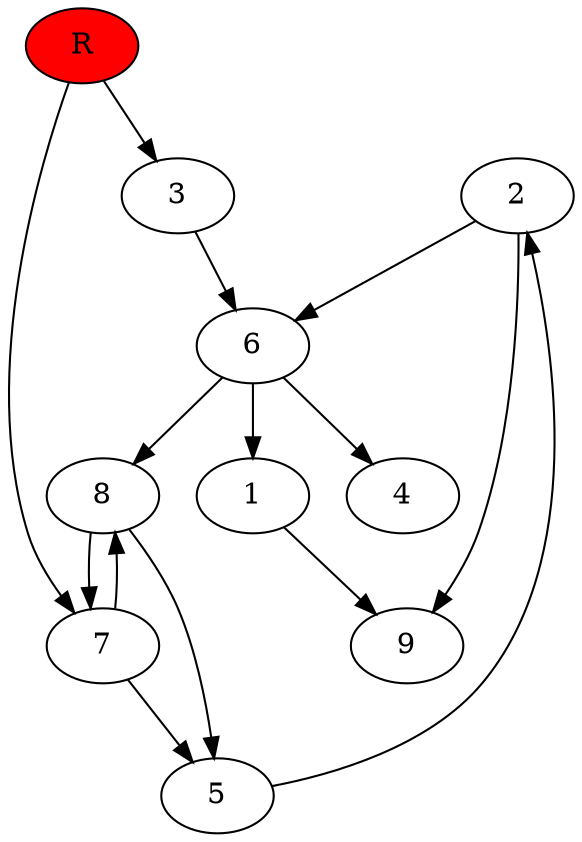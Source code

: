 digraph prb38365 {
	1
	2
	3
	4
	5
	6
	7
	8
	R [fillcolor="#ff0000" style=filled]
	1 -> 9
	2 -> 6
	2 -> 9
	3 -> 6
	5 -> 2
	6 -> 1
	6 -> 4
	6 -> 8
	7 -> 5
	7 -> 8
	8 -> 5
	8 -> 7
	R -> 3
	R -> 7
}
